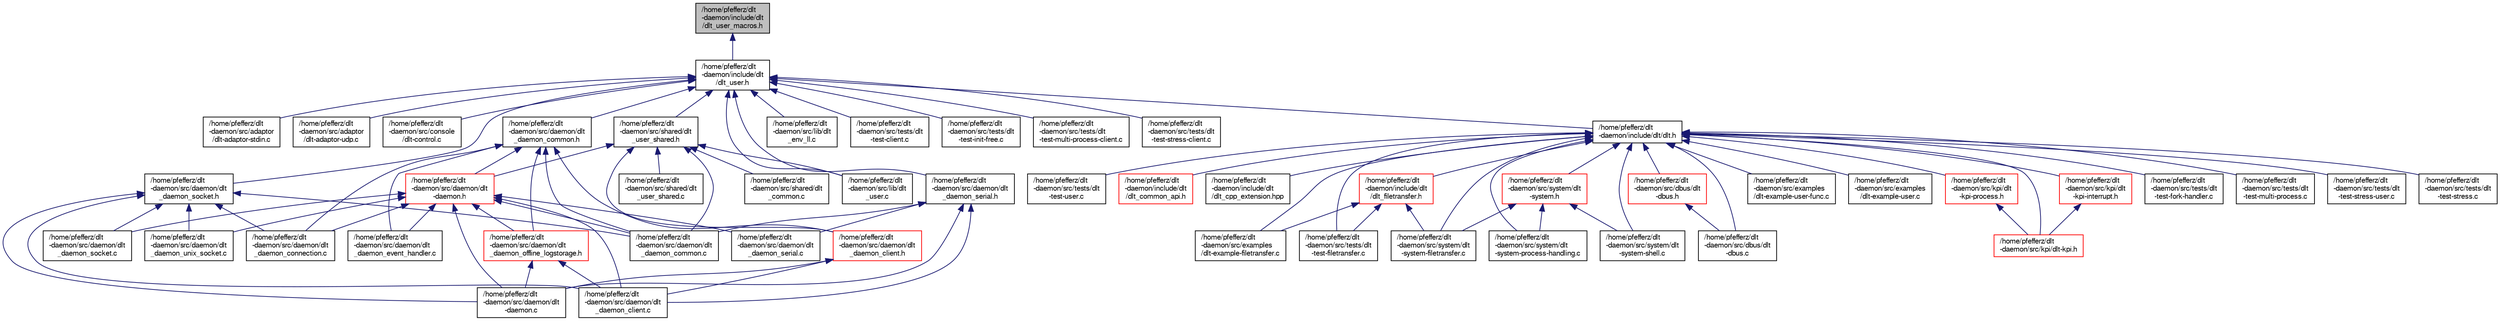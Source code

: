 digraph "/home/pfefferz/dlt-daemon/include/dlt/dlt_user_macros.h"
{
  edge [fontname="FreeSans",fontsize="10",labelfontname="FreeSans",labelfontsize="10"];
  node [fontname="FreeSans",fontsize="10",shape=record];
  Node1 [label="/home/pfefferz/dlt\l-daemon/include/dlt\l/dlt_user_macros.h",height=0.2,width=0.4,color="black", fillcolor="grey75", style="filled", fontcolor="black"];
  Node1 -> Node2 [dir="back",color="midnightblue",fontsize="10",style="solid",fontname="FreeSans"];
  Node2 [label="/home/pfefferz/dlt\l-daemon/include/dlt\l/dlt_user.h",height=0.2,width=0.4,color="black", fillcolor="white", style="filled",URL="$dlt__user_8h.html"];
  Node2 -> Node3 [dir="back",color="midnightblue",fontsize="10",style="solid",fontname="FreeSans"];
  Node3 [label="/home/pfefferz/dlt\l-daemon/src/adaptor\l/dlt-adaptor-stdin.c",height=0.2,width=0.4,color="black", fillcolor="white", style="filled",URL="$dlt-adaptor-stdin_8c.html"];
  Node2 -> Node4 [dir="back",color="midnightblue",fontsize="10",style="solid",fontname="FreeSans"];
  Node4 [label="/home/pfefferz/dlt\l-daemon/src/adaptor\l/dlt-adaptor-udp.c",height=0.2,width=0.4,color="black", fillcolor="white", style="filled",URL="$dlt-adaptor-udp_8c.html"];
  Node2 -> Node5 [dir="back",color="midnightblue",fontsize="10",style="solid",fontname="FreeSans"];
  Node5 [label="/home/pfefferz/dlt\l-daemon/src/console\l/dlt-control.c",height=0.2,width=0.4,color="black", fillcolor="white", style="filled",URL="$dlt-control_8c.html"];
  Node2 -> Node6 [dir="back",color="midnightblue",fontsize="10",style="solid",fontname="FreeSans"];
  Node6 [label="/home/pfefferz/dlt\l-daemon/src/daemon/dlt\l_daemon_common.h",height=0.2,width=0.4,color="black", fillcolor="white", style="filled",URL="$dlt__daemon__common_8h.html"];
  Node6 -> Node7 [dir="back",color="midnightblue",fontsize="10",style="solid",fontname="FreeSans"];
  Node7 [label="/home/pfefferz/dlt\l-daemon/src/daemon/dlt\l-daemon.h",height=0.2,width=0.4,color="red", fillcolor="white", style="filled",URL="$dlt-daemon_8h.html"];
  Node7 -> Node8 [dir="back",color="midnightblue",fontsize="10",style="solid",fontname="FreeSans"];
  Node8 [label="/home/pfefferz/dlt\l-daemon/src/daemon/dlt\l-daemon.c",height=0.2,width=0.4,color="black", fillcolor="white", style="filled",URL="$dlt-daemon_8c.html"];
  Node7 -> Node9 [dir="back",color="midnightblue",fontsize="10",style="solid",fontname="FreeSans"];
  Node9 [label="/home/pfefferz/dlt\l-daemon/src/daemon/dlt\l_daemon_offline_logstorage.h",height=0.2,width=0.4,color="red", fillcolor="white", style="filled",URL="$dlt__daemon__offline__logstorage_8h.html"];
  Node9 -> Node8 [dir="back",color="midnightblue",fontsize="10",style="solid",fontname="FreeSans"];
  Node9 -> Node10 [dir="back",color="midnightblue",fontsize="10",style="solid",fontname="FreeSans"];
  Node10 [label="/home/pfefferz/dlt\l-daemon/src/daemon/dlt\l_daemon_client.c",height=0.2,width=0.4,color="black", fillcolor="white", style="filled",URL="$dlt__daemon__client_8c.html"];
  Node7 -> Node10 [dir="back",color="midnightblue",fontsize="10",style="solid",fontname="FreeSans"];
  Node7 -> Node11 [dir="back",color="midnightblue",fontsize="10",style="solid",fontname="FreeSans"];
  Node11 [label="/home/pfefferz/dlt\l-daemon/src/daemon/dlt\l_daemon_common.c",height=0.2,width=0.4,color="black", fillcolor="white", style="filled",URL="$dlt__daemon__common_8c.html"];
  Node7 -> Node12 [dir="back",color="midnightblue",fontsize="10",style="solid",fontname="FreeSans"];
  Node12 [label="/home/pfefferz/dlt\l-daemon/src/daemon/dlt\l_daemon_connection.c",height=0.2,width=0.4,color="black", fillcolor="white", style="filled",URL="$dlt__daemon__connection_8c.html"];
  Node7 -> Node13 [dir="back",color="midnightblue",fontsize="10",style="solid",fontname="FreeSans"];
  Node13 [label="/home/pfefferz/dlt\l-daemon/src/daemon/dlt\l_daemon_event_handler.c",height=0.2,width=0.4,color="black", fillcolor="white", style="filled",URL="$dlt__daemon__event__handler_8c.html"];
  Node7 -> Node14 [dir="back",color="midnightblue",fontsize="10",style="solid",fontname="FreeSans"];
  Node14 [label="/home/pfefferz/dlt\l-daemon/src/daemon/dlt\l_daemon_serial.c",height=0.2,width=0.4,color="black", fillcolor="white", style="filled",URL="$dlt__daemon__serial_8c.html"];
  Node7 -> Node15 [dir="back",color="midnightblue",fontsize="10",style="solid",fontname="FreeSans"];
  Node15 [label="/home/pfefferz/dlt\l-daemon/src/daemon/dlt\l_daemon_socket.c",height=0.2,width=0.4,color="black", fillcolor="white", style="filled",URL="$dlt__daemon__socket_8c.html"];
  Node7 -> Node16 [dir="back",color="midnightblue",fontsize="10",style="solid",fontname="FreeSans"];
  Node16 [label="/home/pfefferz/dlt\l-daemon/src/daemon/dlt\l_daemon_unix_socket.c",height=0.2,width=0.4,color="black", fillcolor="white", style="filled",URL="$dlt__daemon__unix__socket_8c.html"];
  Node6 -> Node17 [dir="back",color="midnightblue",fontsize="10",style="solid",fontname="FreeSans"];
  Node17 [label="/home/pfefferz/dlt\l-daemon/src/daemon/dlt\l_daemon_client.h",height=0.2,width=0.4,color="red", fillcolor="white", style="filled",URL="$dlt__daemon__client_8h.html"];
  Node17 -> Node8 [dir="back",color="midnightblue",fontsize="10",style="solid",fontname="FreeSans"];
  Node17 -> Node10 [dir="back",color="midnightblue",fontsize="10",style="solid",fontname="FreeSans"];
  Node6 -> Node9 [dir="back",color="midnightblue",fontsize="10",style="solid",fontname="FreeSans"];
  Node6 -> Node11 [dir="back",color="midnightblue",fontsize="10",style="solid",fontname="FreeSans"];
  Node6 -> Node12 [dir="back",color="midnightblue",fontsize="10",style="solid",fontname="FreeSans"];
  Node6 -> Node13 [dir="back",color="midnightblue",fontsize="10",style="solid",fontname="FreeSans"];
  Node2 -> Node18 [dir="back",color="midnightblue",fontsize="10",style="solid",fontname="FreeSans"];
  Node18 [label="/home/pfefferz/dlt\l-daemon/src/daemon/dlt\l_daemon_socket.h",height=0.2,width=0.4,color="black", fillcolor="white", style="filled",URL="$dlt__daemon__socket_8h.html"];
  Node18 -> Node8 [dir="back",color="midnightblue",fontsize="10",style="solid",fontname="FreeSans"];
  Node18 -> Node10 [dir="back",color="midnightblue",fontsize="10",style="solid",fontname="FreeSans"];
  Node18 -> Node11 [dir="back",color="midnightblue",fontsize="10",style="solid",fontname="FreeSans"];
  Node18 -> Node12 [dir="back",color="midnightblue",fontsize="10",style="solid",fontname="FreeSans"];
  Node18 -> Node15 [dir="back",color="midnightblue",fontsize="10",style="solid",fontname="FreeSans"];
  Node18 -> Node16 [dir="back",color="midnightblue",fontsize="10",style="solid",fontname="FreeSans"];
  Node2 -> Node19 [dir="back",color="midnightblue",fontsize="10",style="solid",fontname="FreeSans"];
  Node19 [label="/home/pfefferz/dlt\l-daemon/src/daemon/dlt\l_daemon_serial.h",height=0.2,width=0.4,color="black", fillcolor="white", style="filled",URL="$dlt__daemon__serial_8h.html"];
  Node19 -> Node8 [dir="back",color="midnightblue",fontsize="10",style="solid",fontname="FreeSans"];
  Node19 -> Node10 [dir="back",color="midnightblue",fontsize="10",style="solid",fontname="FreeSans"];
  Node19 -> Node11 [dir="back",color="midnightblue",fontsize="10",style="solid",fontname="FreeSans"];
  Node19 -> Node14 [dir="back",color="midnightblue",fontsize="10",style="solid",fontname="FreeSans"];
  Node2 -> Node20 [dir="back",color="midnightblue",fontsize="10",style="solid",fontname="FreeSans"];
  Node20 [label="/home/pfefferz/dlt\l-daemon/src/lib/dlt\l_env_ll.c",height=0.2,width=0.4,color="black", fillcolor="white", style="filled",URL="$dlt__env__ll_8c.html"];
  Node2 -> Node21 [dir="back",color="midnightblue",fontsize="10",style="solid",fontname="FreeSans"];
  Node21 [label="/home/pfefferz/dlt\l-daemon/src/lib/dlt\l_user.c",height=0.2,width=0.4,color="black", fillcolor="white", style="filled",URL="$dlt__user_8c.html"];
  Node2 -> Node22 [dir="back",color="midnightblue",fontsize="10",style="solid",fontname="FreeSans"];
  Node22 [label="/home/pfefferz/dlt\l-daemon/src/shared/dlt\l_user_shared.h",height=0.2,width=0.4,color="black", fillcolor="white", style="filled",URL="$dlt__user__shared_8h.html"];
  Node22 -> Node7 [dir="back",color="midnightblue",fontsize="10",style="solid",fontname="FreeSans"];
  Node22 -> Node17 [dir="back",color="midnightblue",fontsize="10",style="solid",fontname="FreeSans"];
  Node22 -> Node11 [dir="back",color="midnightblue",fontsize="10",style="solid",fontname="FreeSans"];
  Node22 -> Node21 [dir="back",color="midnightblue",fontsize="10",style="solid",fontname="FreeSans"];
  Node22 -> Node23 [dir="back",color="midnightblue",fontsize="10",style="solid",fontname="FreeSans"];
  Node23 [label="/home/pfefferz/dlt\l-daemon/src/shared/dlt\l_common.c",height=0.2,width=0.4,color="black", fillcolor="white", style="filled",URL="$dlt__common_8c.html"];
  Node22 -> Node24 [dir="back",color="midnightblue",fontsize="10",style="solid",fontname="FreeSans"];
  Node24 [label="/home/pfefferz/dlt\l-daemon/src/shared/dlt\l_user_shared.c",height=0.2,width=0.4,color="black", fillcolor="white", style="filled",URL="$dlt__user__shared_8c.html"];
  Node2 -> Node25 [dir="back",color="midnightblue",fontsize="10",style="solid",fontname="FreeSans"];
  Node25 [label="/home/pfefferz/dlt\l-daemon/src/tests/dlt\l-test-client.c",height=0.2,width=0.4,color="black", fillcolor="white", style="filled",URL="$dlt-test-client_8c.html"];
  Node2 -> Node26 [dir="back",color="midnightblue",fontsize="10",style="solid",fontname="FreeSans"];
  Node26 [label="/home/pfefferz/dlt\l-daemon/src/tests/dlt\l-test-init-free.c",height=0.2,width=0.4,color="black", fillcolor="white", style="filled",URL="$dlt-test-init-free_8c.html"];
  Node2 -> Node27 [dir="back",color="midnightblue",fontsize="10",style="solid",fontname="FreeSans"];
  Node27 [label="/home/pfefferz/dlt\l-daemon/src/tests/dlt\l-test-multi-process-client.c",height=0.2,width=0.4,color="black", fillcolor="white", style="filled",URL="$dlt-test-multi-process-client_8c.html"];
  Node2 -> Node28 [dir="back",color="midnightblue",fontsize="10",style="solid",fontname="FreeSans"];
  Node28 [label="/home/pfefferz/dlt\l-daemon/src/tests/dlt\l-test-stress-client.c",height=0.2,width=0.4,color="black", fillcolor="white", style="filled",URL="$dlt-test-stress-client_8c.html"];
  Node2 -> Node29 [dir="back",color="midnightblue",fontsize="10",style="solid",fontname="FreeSans"];
  Node29 [label="/home/pfefferz/dlt\l-daemon/include/dlt/dlt.h",height=0.2,width=0.4,color="black", fillcolor="white", style="filled",URL="$dlt_8h.html"];
  Node29 -> Node30 [dir="back",color="midnightblue",fontsize="10",style="solid",fontname="FreeSans"];
  Node30 [label="/home/pfefferz/dlt\l-daemon/src/dbus/dlt\l-dbus.h",height=0.2,width=0.4,color="red", fillcolor="white", style="filled",URL="$dlt-dbus_8h.html"];
  Node30 -> Node31 [dir="back",color="midnightblue",fontsize="10",style="solid",fontname="FreeSans"];
  Node31 [label="/home/pfefferz/dlt\l-daemon/src/dbus/dlt\l-dbus.c",height=0.2,width=0.4,color="black", fillcolor="white", style="filled",URL="$dlt-dbus_8c.html"];
  Node29 -> Node31 [dir="back",color="midnightblue",fontsize="10",style="solid",fontname="FreeSans"];
  Node29 -> Node32 [dir="back",color="midnightblue",fontsize="10",style="solid",fontname="FreeSans"];
  Node32 [label="/home/pfefferz/dlt\l-daemon/src/examples\l/dlt-example-filetransfer.c",height=0.2,width=0.4,color="black", fillcolor="white", style="filled",URL="$dlt-example-filetransfer_8c.html"];
  Node29 -> Node33 [dir="back",color="midnightblue",fontsize="10",style="solid",fontname="FreeSans"];
  Node33 [label="/home/pfefferz/dlt\l-daemon/src/examples\l/dlt-example-user-func.c",height=0.2,width=0.4,color="black", fillcolor="white", style="filled",URL="$dlt-example-user-func_8c.html"];
  Node29 -> Node34 [dir="back",color="midnightblue",fontsize="10",style="solid",fontname="FreeSans"];
  Node34 [label="/home/pfefferz/dlt\l-daemon/src/examples\l/dlt-example-user.c",height=0.2,width=0.4,color="black", fillcolor="white", style="filled",URL="$dlt-example-user_8c.html"];
  Node29 -> Node35 [dir="back",color="midnightblue",fontsize="10",style="solid",fontname="FreeSans"];
  Node35 [label="/home/pfefferz/dlt\l-daemon/src/kpi/dlt\l-kpi-interrupt.h",height=0.2,width=0.4,color="red", fillcolor="white", style="filled",URL="$dlt-kpi-interrupt_8h.html"];
  Node35 -> Node36 [dir="back",color="midnightblue",fontsize="10",style="solid",fontname="FreeSans"];
  Node36 [label="/home/pfefferz/dlt\l-daemon/src/kpi/dlt-kpi.h",height=0.2,width=0.4,color="red", fillcolor="white", style="filled",URL="$dlt-kpi_8h.html"];
  Node29 -> Node36 [dir="back",color="midnightblue",fontsize="10",style="solid",fontname="FreeSans"];
  Node29 -> Node37 [dir="back",color="midnightblue",fontsize="10",style="solid",fontname="FreeSans"];
  Node37 [label="/home/pfefferz/dlt\l-daemon/src/kpi/dlt\l-kpi-process.h",height=0.2,width=0.4,color="red", fillcolor="white", style="filled",URL="$dlt-kpi-process_8h.html"];
  Node37 -> Node36 [dir="back",color="midnightblue",fontsize="10",style="solid",fontname="FreeSans"];
  Node29 -> Node38 [dir="back",color="midnightblue",fontsize="10",style="solid",fontname="FreeSans"];
  Node38 [label="/home/pfefferz/dlt\l-daemon/src/system/dlt\l-system.h",height=0.2,width=0.4,color="red", fillcolor="white", style="filled",URL="$dlt-system_8h.html"];
  Node38 -> Node39 [dir="back",color="midnightblue",fontsize="10",style="solid",fontname="FreeSans"];
  Node39 [label="/home/pfefferz/dlt\l-daemon/src/system/dlt\l-system-filetransfer.c",height=0.2,width=0.4,color="black", fillcolor="white", style="filled",URL="$dlt-system-filetransfer_8c.html"];
  Node38 -> Node40 [dir="back",color="midnightblue",fontsize="10",style="solid",fontname="FreeSans"];
  Node40 [label="/home/pfefferz/dlt\l-daemon/src/system/dlt\l-system-process-handling.c",height=0.2,width=0.4,color="black", fillcolor="white", style="filled",URL="$dlt-system-process-handling_8c.html"];
  Node38 -> Node41 [dir="back",color="midnightblue",fontsize="10",style="solid",fontname="FreeSans"];
  Node41 [label="/home/pfefferz/dlt\l-daemon/src/system/dlt\l-system-shell.c",height=0.2,width=0.4,color="black", fillcolor="white", style="filled",URL="$dlt-system-shell_8c.html"];
  Node29 -> Node39 [dir="back",color="midnightblue",fontsize="10",style="solid",fontname="FreeSans"];
  Node29 -> Node40 [dir="back",color="midnightblue",fontsize="10",style="solid",fontname="FreeSans"];
  Node29 -> Node41 [dir="back",color="midnightblue",fontsize="10",style="solid",fontname="FreeSans"];
  Node29 -> Node42 [dir="back",color="midnightblue",fontsize="10",style="solid",fontname="FreeSans"];
  Node42 [label="/home/pfefferz/dlt\l-daemon/src/tests/dlt\l-test-filetransfer.c",height=0.2,width=0.4,color="black", fillcolor="white", style="filled",URL="$dlt-test-filetransfer_8c.html"];
  Node29 -> Node43 [dir="back",color="midnightblue",fontsize="10",style="solid",fontname="FreeSans"];
  Node43 [label="/home/pfefferz/dlt\l-daemon/src/tests/dlt\l-test-fork-handler.c",height=0.2,width=0.4,color="black", fillcolor="white", style="filled",URL="$dlt-test-fork-handler_8c.html"];
  Node29 -> Node44 [dir="back",color="midnightblue",fontsize="10",style="solid",fontname="FreeSans"];
  Node44 [label="/home/pfefferz/dlt\l-daemon/src/tests/dlt\l-test-multi-process.c",height=0.2,width=0.4,color="black", fillcolor="white", style="filled",URL="$dlt-test-multi-process_8c.html"];
  Node29 -> Node45 [dir="back",color="midnightblue",fontsize="10",style="solid",fontname="FreeSans"];
  Node45 [label="/home/pfefferz/dlt\l-daemon/src/tests/dlt\l-test-stress-user.c",height=0.2,width=0.4,color="black", fillcolor="white", style="filled",URL="$dlt-test-stress-user_8c.html"];
  Node29 -> Node46 [dir="back",color="midnightblue",fontsize="10",style="solid",fontname="FreeSans"];
  Node46 [label="/home/pfefferz/dlt\l-daemon/src/tests/dlt\l-test-stress.c",height=0.2,width=0.4,color="black", fillcolor="white", style="filled",URL="$dlt-test-stress_8c.html"];
  Node29 -> Node47 [dir="back",color="midnightblue",fontsize="10",style="solid",fontname="FreeSans"];
  Node47 [label="/home/pfefferz/dlt\l-daemon/src/tests/dlt\l-test-user.c",height=0.2,width=0.4,color="black", fillcolor="white", style="filled",URL="$dlt-test-user_8c.html"];
  Node29 -> Node48 [dir="back",color="midnightblue",fontsize="10",style="solid",fontname="FreeSans"];
  Node48 [label="/home/pfefferz/dlt\l-daemon/include/dlt\l/dlt_common_api.h",height=0.2,width=0.4,color="red", fillcolor="white", style="filled",URL="$dlt__common__api_8h.html"];
  Node29 -> Node49 [dir="back",color="midnightblue",fontsize="10",style="solid",fontname="FreeSans"];
  Node49 [label="/home/pfefferz/dlt\l-daemon/include/dlt\l/dlt_cpp_extension.hpp",height=0.2,width=0.4,color="black", fillcolor="white", style="filled",URL="$dlt__cpp__extension_8hpp.html"];
  Node29 -> Node50 [dir="back",color="midnightblue",fontsize="10",style="solid",fontname="FreeSans"];
  Node50 [label="/home/pfefferz/dlt\l-daemon/include/dlt\l/dlt_filetransfer.h",height=0.2,width=0.4,color="red", fillcolor="white", style="filled",URL="$dlt__filetransfer_8h.html"];
  Node50 -> Node32 [dir="back",color="midnightblue",fontsize="10",style="solid",fontname="FreeSans"];
  Node50 -> Node39 [dir="back",color="midnightblue",fontsize="10",style="solid",fontname="FreeSans"];
  Node50 -> Node42 [dir="back",color="midnightblue",fontsize="10",style="solid",fontname="FreeSans"];
}
